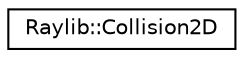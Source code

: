 digraph "Graphical Class Hierarchy"
{
 // LATEX_PDF_SIZE
  edge [fontname="Helvetica",fontsize="10",labelfontname="Helvetica",labelfontsize="10"];
  node [fontname="Helvetica",fontsize="10",shape=record];
  rankdir="LR";
  Node0 [label="Raylib::Collision2D",height=0.2,width=0.4,color="black", fillcolor="white", style="filled",URL="$class_raylib_1_1_collision2_d.html",tooltip=" "];
}
